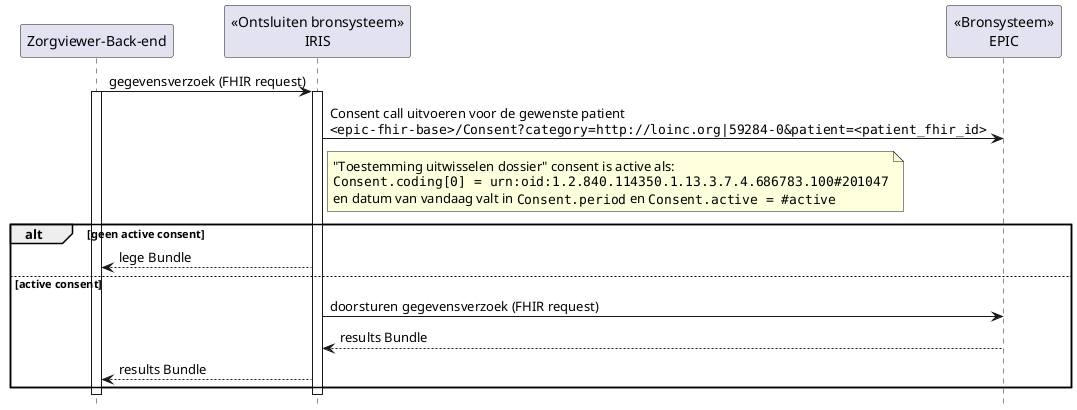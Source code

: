 @startuml
hide footbox

participant "Zorgviewer-Back-end" as zv
participant "<<Ontsluiten bronsysteem>>\nIRIS" as obron
participant "<<Bronsysteem>>\nEPIC" as bron

zv->obron: gegevensverzoek (FHIR request)
activate zv
activate obron
obron->bron: Consent call uitvoeren voor de gewenste patient\n""<epic-fhir-base>/Consent?category=http://loinc.org|59284-0&patient=<patient_fhir_id>""
note right obron
  "Toestemming uitwisselen dossier" consent is active als:
  ""Consent.coding[0] = urn:oid:1.2.840.114350.1.13.3.7.4.686783.100#201047""
  en datum van vandaag valt in ""Consent.period"" en ""Consent.active = #active""
end note
alt geen active consent
  obron-->zv: lege Bundle
else active consent
  obron->bron: doorsturen gegevensverzoek (FHIR request)
  bron-->obron: results Bundle
  obron-->zv: results Bundle
end

deactivate obron
deactivate zv

@enduml